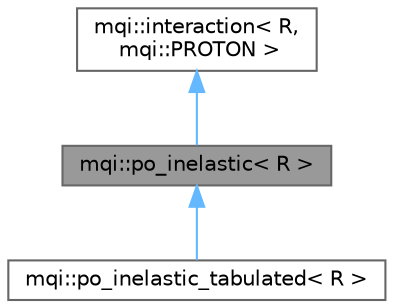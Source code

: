 digraph "mqi::po_inelastic&lt; R &gt;"
{
 // LATEX_PDF_SIZE
  bgcolor="transparent";
  edge [fontname=Helvetica,fontsize=10,labelfontname=Helvetica,labelfontsize=10];
  node [fontname=Helvetica,fontsize=10,shape=box,height=0.2,width=0.4];
  Node1 [id="Node000001",label="mqi::po_inelastic\< R \>",height=0.2,width=0.4,color="gray40", fillcolor="grey60", style="filled", fontcolor="black",tooltip="Represents the inelastic interaction between a proton and an oxygen nucleus."];
  Node2 -> Node1 [id="edge1_Node000001_Node000002",dir="back",color="steelblue1",style="solid",tooltip=" "];
  Node2 [id="Node000002",label="mqi::interaction\< R,\l mqi::PROTON \>",height=0.2,width=0.4,color="gray40", fillcolor="white", style="filled",URL="$classmqi_1_1interaction.html",tooltip=" "];
  Node1 -> Node3 [id="edge2_Node000001_Node000003",dir="back",color="steelblue1",style="solid",tooltip=" "];
  Node3 [id="Node000003",label="mqi::po_inelastic_tabulated\< R \>",height=0.2,width=0.4,color="gray40", fillcolor="white", style="filled",URL="$classmqi_1_1po__inelastic__tabulated.html",tooltip="Represents p-O inelastic interaction using tabulated cross-section data."];
}
